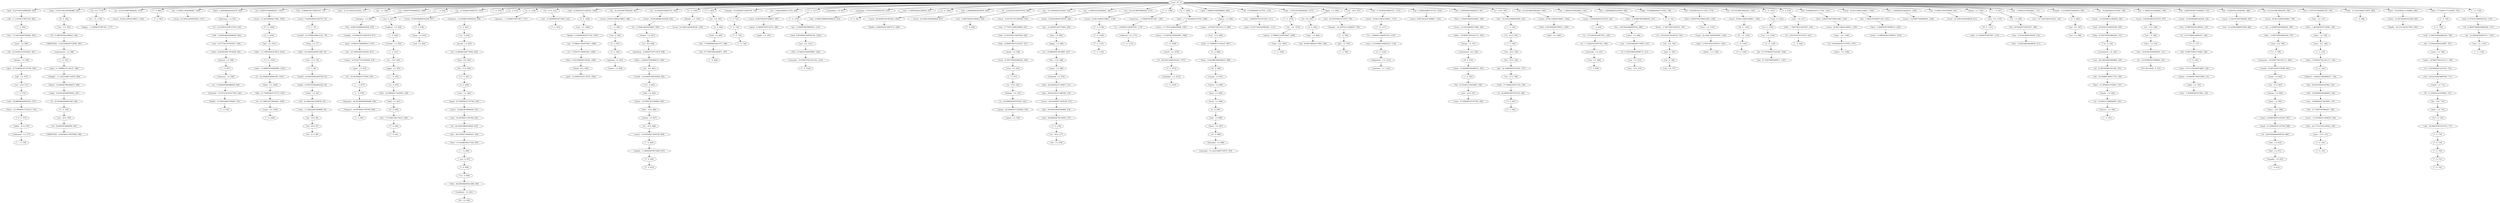 strict digraph "" {
"('...', 0, 578)";
"('6', 0, 353)";
"('past', 1.0, 139)";
"('leo', 35.602760924347962, 145)";
"('good', -4.309297535714574, 296)";
"('anything', -4.309297535714574, 839)";
"('and', -9.2371901428582959, 562)";
"('and', -11.760909157144127, 687)";
"('times', -6.2020867964289472, 354)";
"('relieved', 1.0, 1171)";
"('leo', 59.801380462173981, 494)";
"('only', -0.52371901428582968, 381)";
"(',', 0, 194)";
"('im', 0.0, 1175)";
"('?', 0, 286)";
"('out', -25.0, 394)";
"('after', -3.6783677821431171, 350)";
"('best', -17.374558402373793, 1066)";
"('would', -19.904549852204756, 81)";
"('best', -41.38380012745931, 337)";
"('u', 0, 501)";
"('?', 0, 618)";
"('titanic', 1.0, 837)";
"('go', -6.7197881657434149, 1196)";
"('oscar', 12.322259844217662, 1028)";
"('.', 0, 341)";
"('na', 0, 1193)";
"('seriously', 1.0, 247)";
"('oscar', 25.661129922108831, 1138)";
"('leonardo', -28.287850095594486, 879)";
"('will', -16.606260389286835, 146)";
"('first', 0.60507943784621965, 1104)";
"('but', -17.246742565762002, 565)";
"('a', 0, 492)";
"('an', -10.159364497230243, 873)";
"('will', -3.3567355642862324, 706)";
"('in', -21.369523372922682, 1038)";
"('an', 16.210158875692439, 1155)";
"('u', 0, 688)";
"('oscar', 5.6528248052720755, 243)";
"('of', -12.483681240775642, 924)";
"('3', 0, 1164)";
"('go', -2.3248676035896345, 1219)";
"('!', 0, 860)";
"('not', -27.962995953573063, 232)";
"('make', -9.3567355642862342, 82)";
"('me', -7.0474380285716585, 210)";
"('far', -12.0, 268)";
"('that', -46.589388405813388, 940)";
"('an', 13.280211834256585, 1146)";
"('or', -13.0, 308)";
"('maybe', -11.880454578572063, 851)";
"('oscar', 18.991694883163248, 124)";
"('out', -3.0, 383)";
"('best', 2.2693666454234478, 540)";
"('has', -2.575419645736309, 510)";
"('came', -8.0948760571433187, 807)";
"('!', 0, 153)";
"('best', -2.0959500318648274, 1052)";
"('that', -15.150839291472618, 1032)";
"('metro', 1.0, 692)";
"('...', 0, 936)";
"('one', -28.249524825000606, 334)";
"('oscar', 5.6528248052720755, 74)";
"('idc', 1.0, 278)";
"(',', 0, 355)";
"('about', -3.7898411243075607, 1080)";
"(';', 0, 1163)";
"('an', 4.4903707099490227, 1027)";
"('the', -0.69082545739825107, 73)";
"('ha', -20.0, 87)";
"('one', -29.880454578572063, 275)";
"('so', -39.0, 277)";
"('yet', -14.254924989937066, 488)";
"('wait', -8.7258058107147765, 358)";
"('for', -7.1699499932913771, 466)";
"('monday', 1.0, 812)";
"('left', 1.0, 570)";
"('shoot', 1.0, 697)";
"('when', -12.0, 806)";
"('first', 0.60507943784621965, 1180)";
"('actor', -24.8823874849056, 931)";
"('tonight', -11.142314085714979, 389)";
"('bands', 1.0, 338)";
"('you', -7.0, 212)";
"('leo', 7.3710381302176131, 439)";
"('.', 0, 244)";
"('oscar', 22.326412402636038, 611)";
"('catch', 1.0, 209)";
"('actor', -31.967362481551284, 903)";
"('bed', -3.0474380285716594, 1090)";
"('and', -11.760909157144127, 388)";
"('?', 0, 233)";
"('go', -3.7898411243075607, 1088)";
"('or', -15.0, 432)";
"('true', 1.0, 248)";
"('harder', 1.0, 804)";
"('as', -16.0, 848)";
"('and', -29.426942257144937, 271)";
"('one', -31.511384332143521, 27)";
"('gn', 1.0, 168)";
"('998387262', -9.9876653178576902, 396)";
"('feel', -1.7855785214287447, 418)";
"('proud', 1.0, 923)";
"('leo', 47.702070693260971, 1197)";
"('to', 6.6432644357137676, 1107)";
"('.', 0, 468)";
"('night', 1.0, 297)";
"('oscar', 22.326412402636038, 657)";
"('is', -19.686045272619097, 267)";
"('!', 0, 733)";
"('an', 4.4903707099490227, 868)";
"('oscar', 5.6528248052720755, 263)";
"('tony', 1.0, 137)";
"('much', -10.618595071429148, 849)";
"(\"''\", 0, 1117)";
"('?', 0, 440)";
"('shoutout', 1.0, 548)";
"('a', 0, 928)";
"('u', 0, 1195)";
"('it', -0.41304101639727619, 542)";
"('lol', 1.0, 942)";
"('.', 0, 766)";
"('!', 0, 1139)";
"('oscar', 25.661129922108831, 1156)";
"('everyone', -3.6783677821431171, 800)";
"('oscar', 8.9875423247448687, 295)";
"('...', 0, 426)";
"('it', -62.869552087452135, 200)";
"('always', 1.0, 568)";
"('ha', -19.0, 86)";
"('lmao', 1.0, 619)";
"('chill', 1.0, 1046)";
"('an', 10.350264792820731, 1132)";
"('an', 10.350264792820731, 616)";
"('wait', -11.249524825000606, 85)";
"(',', 0, 429)";
"('.', 0, 476)";
"('happy', -1.154648767857287, 1177)";
"('time', -2.0, 1106)";
"('but', -8.8631294686044626, 870)";
"('a', 0, 919)";
"('a', 0, 1126)";
"('they', -9.3567355642862342, 331)";
"('gets', -4.9402272892860317, 872)";
"('out', -29.0, 571)";
"(\"n't\", 0, 843)";
"('on', -27.0, 198)";
"('a', 0, 464)";
"('bet', 1.0, 1031)";
"('!', 0, 704)";
"('sooo', 1.0, 708)";
"('now', -7.463946303571861, 133)";
"('.', 0, 1074)";
"('?', 0, 249)";
"('get', -28.249524825000606, 274)";
"('about', -14.044655769333048, 131)";
"('can', 1.0, 1086)";
"('or', -27.0, 231)";
"('.', 0, 986)";
"('and', -36.998099300002423, 573)";
"('oscar', 25.661129922108831, 1116)";
"('nominations', 1.0, 386)";
"('bad', 1.0, 437)";
"('him', -9.0, 925)";
"('bleds', 1.0, 1184)";
"('with', -17.55882236071518, 199)";
"('talk', 1.0, 844)";
"('in', -5.2548146450254887, 836)";
"('oscar', 22.326412402636038, 1147)";
"('u*', 0, 698)";
"('its', -2.0, 1079)";
"('998387262', -3.0474380285716594, 385)";
"('?', 0, 64)";
"('about', -18.43957633148683, 845)";
"('sign', 1.0, 493)";
"('yet', -17.797412488259909, 525)";
"('and', 10.952561971428342, 1084)";
"('can', -13.0, 213)";
"('this', -1.4639463035718592, 138)";
"('wan', 0, 1192)";
"('poor', 1.0, 566)";
"('an', 16.210158875692439, 497)";
"(\"'s\", 0, 575)";
"('wver', 1.0, 1181)";
"('all', -11.114708727897195, 563)";
"('oscar', 25.661129922108831, 795)";
"('so', -41.0, 193)";
"('winslet', 1.0, 430)";
"('!', 0, 202)";
"('best', -8.6439250477972429, 545)";
"('an', 10.350264792820731, 834)";
"('nominated', -8.0, 352)";
"('.', 0, 564)";
"('.', 0, 764)";
"('year', -4.0, 798)";
"('year', -4.0, 140)";
"('actor', -5.3987062441299543, 1053)";
"('party', 1.0, 1108)";
"('more', 1.0, 269)";
"('.', 0, 850)";
"('a', 0, 1200)";
"('confident', 1.0, 941)";
"('came', -3.6783677821431171, 685)";
"('oscar', 8.9875423247448687, 1233)";
"('finally', -21.683528847438481, 551)";
"('the', -42.209887280017753, 336)";
"('and', -21.855785214287444, 526)";
"('good', -8.7258058107147765, 930)";
"('?', 0, 462)";
"('!', 0, 152)";
"('history', 1.0, 340)";
"('yet', -5.3987062441299543, 125)";
"('!', 0, 720)";
"('this', -3.3567355642862324, 797)";
"('i', 0, 741)";
"('is', -40.698502947874232, 534)";
"('already', -8.6185950714291479, 732)";
"('0', 0, 382)";
"('wtf', 1.0, 620)";
"('at', -2.3248676035896345, 796)";
"('won', 87, 0)";
"('of', -28.424874983228442, 933)";
"('?', 0, 201)";
"(\"n't\", 0, 716)";
"('an', 1.5604236685131703, 294)";
"('getting', 1.0, 503)";
"('very', 1.0, 929)";
"('is', -1.0083051168367554, 1118)";
"('it', -29.239123049191825, 1071)";
"('it', -5.2173880218630337, 126)";
"('.', 0, 572)";
"('!', 0, 1217)";
"('bloody', 1.0, 1201)";
"('dicaprio', -24.98766531785769, 880)";
"('see', -4.0, 1221)";
"('.', 0, 531)";
"('thank', -6.0, 1091)";
"('first', -2.3248676035896345, 207)";
"('plz', 1.0, 765)";
"('i', 0, 1085)";
"('that', -19.342645840051389, 78)";
"('he', -17.0, 926)";
"('something', 1.0, 94)";
"('anything', 0.10721073928562763, 252)";
"('talented', 1.0, 270)";
"('i', 0, 586)";
"('not', -20.391838910715578, 762)";
"('.', 0, 1082)";
"('raw', 1.0, 810)";
"('&', 0, 1161)";
"('picture', 1.0, 546)";
"('would', -14.044655769333048, 842)";
"('jdepp', 1.0, 266)";
"('yet', -5.3987062441299543, 63)";
"('i', 0, 129)";
"('everyone', -1.154648767857287, 1169)";
"('a', 0, 1094)";
"('i', 0, 75)";
"('im', -5.0, 744)";
"('the', -6.6221200034867493, 711)";
"('being', 1.0, 351)";
"('oscar', 22.326412402636038, 1202)";
"('is', -15.016610233673511, 245)";
"('r', 0, 502)";
"('?', 0, 441)";
"('his', 2.2693666454234478, 656)";
"('ha', -21.0, 88)";
"('out', -21.0, 79)";
"('mad', -3.6783677821431171, 709)";
"('oscar', -14.355480311564676, 149)";
"('of', -5.3987062441299543, 384)";
"('lock', 1.0, 465)";
"('so', 1.0, 1176)";
"('it', -0.41304101639727619, 284)";
"('it', -2.815214519130155, 743)";
"('!', 0, 736)";
"('too', 1.0, 588)";
"('an', -10.159364497230243, 523)";
"('does', 1.0, 715)";
"('he', -19.0, 714)";
"('gaga', 1.0, 433)";
"('for', -1.8562187458071104, 1051)";
"('it', -22.032602540993189, 392)";
"('leo', 63.834483718478317, 509)";
"('out', -11.0, 686)";
"('best', -37.01848345017104, 935)";
"('will', -5.2495248250006039, 543)";
"('!', 0, 1141)";
"('time', -4.0, 1081)";
"('!', 0, 1142)";
"('i', 0, 705)";
"('finally', 4.1054903841871724, 1087)";
"('an', -1.3695233729226821, 262)";
"('.', 0, 547)";
"('an', 16.210158875692439, 1137)";
"('we', -25.0, 196)";
"('god', -0.52371901428582923, 1112)";
"('.', 0, 1168)";
"('i', 0, 938)";
"('era', 1.0, 1133)";
"(\"'s\", 0, 127)";
"('.', 0, 1069)";
"('his', -21.73987507966207, 148)";
"('would', -9.649735207179269, 801)";
"('right', 1.0, 132)";
"('a', 0, 1065)";
"('and', -1.6660331000008064, 683)";
"('?', 0, 852)";
"('hear', -6.2020867964289472, 689)";
"('oh', 1.4762809857141703, 1110)";
"('i', 0, 1030)";
"('and', 3.3814049285708521, 1045)";
"('oscar', 5.6528248052720755, 307)";
"('one', 1.1072107392856285, 1077)";
"('oscar', 25.661129922108831, 498)";
"('it', -17.228255535527431, 246)";
"('one', -24.98766531785769, 932)";
"('again', 1.0, 490)";
"('to', 3.7504751749993943, 1089)";
"('or', -19.0, 761)";
"('biology', 1.0, 533)";
"('if', -11.430342331956382, 713)";
"('?', 0, 276)";
"('.leo', 0, 500)";
"('like', -21.725805810714775, 1037)";
"('the', 17.103058180867251, 1115)";
"(',', 0, 387)";
"('oscar', -11.020762792091887, 1068)";
"('nearly', 1.0, 847)";
"('an', 1.5604236685131703, 1232)";
"('his', -2.0959500318648274, 347)";
"('.is', 0, 435)";
"('!', 0, 719)";
"('dont', 1.0, 693)";
"('boy', 1.0, 265)";
"('at', -16.974602810768904, 312)";
"('..', 0, 878)";
"('tonight', -8.6185950714291479, 871)";
"('or', -35.0, 190)";
"('can', -23.0, 357)";
"('oscar', -4.3513277531463004, 524)";
"('young', 1.0, 691)";
"('gon', 0, 745)";
"('grammy', -2.4165082750002016, 920)";
"('an', 16.210158875692439, 1043)";
"('an', -1.3695233729226821, 242)";
"('his', 2.2693666454234478, 206)";
"('of', -0.084974996645688528, 1131)";
"('?', 0, 1072)";
"('cey', 1.0, 747)";
"('stallone', 1.0, 428)";
"('okay', -0.85989408287170743, 740)";
"('his', 6.6346833227117239, 1179)";
"('trust', 1.0, 694)";
"('morning', -13.142314085714979, 700)";
"('.not', 0, 427)";
"('.', 0, 1040)";
"('the', -36.278592733929251, 934)";
"('!', 0, 1140)";
"('.', 0, 813)";
"('to', -13.606260389286838, 549)";
"('to', -4.9278926071437255, 710)";
"('an', 16.210158875692439, 1159)";
"('4', 0, 438)";
"('oscar', -4.3513277531463004, 874)";
"('them', 1.0, 83)";
"('text', 1.0, 310)";
"('!', 0, 721)";
"('back', -8.7258058107147765, 808)";
"('god', -10.309297535714574, 1092)";
"('or', -9.0, 838)";
"('you', 0.0, 1150)";
"('if', 0.70207069326096772, 211)";
"('would', -12.579682248615121, 76)";
"('oscar', 12.322259844217662, 349)";
"('god', -2.154648767857287, 1152)";
"('out', -15.0, 803)";
"('877-393-4448', 0, 313)";
"('eddie', -21.0, 576)";
"('never', -26.618595071429148, 273)";
"(\"'re\", 0, 332)";
"('so', -33.0, 532)";
"('last', 1.0, 811)";
"('even', -9.3567355642862342, 529)";
"('now', -2.4165082750002016, 1119)";
"('already', -16.189752114286637, 763)";
"('leo', 23.503451155434952, 356)";
"('great', 1.0, 536)";
"('of', -31.967362481551284, 335)";
"('!', 0, 735)";
"('i', 0, 1191)";
"('...', 0, 499)";
"('goes', 1.0, 875)";
"('i', 0, 416)";
"('believe', -4.9402272892860317, 144)";
"('can', -1.0, 417)";
"(',', 0, 431)";
"('his', 6.6346833227117239, 1103)";
"(\"'s\", 0, 927)";
"('finally', -42.31474423273901, 904)";
"('all', -24.299470414358538, 84)";
"('my', 1.6862687525157334, 1111)";
"('i', 0, 80)";
"('.', 0, 1134)";
"('oscar', 25.661129922108831, 1050)";
"('him', -14.0, 846)";
"('his', -2.0959500318648274, 1208)";
"('an', 13.280211834256585, 610)";
"('what', -13.666033100000806, 1034)";
"('its', 0.0, 491)";
"('thank', 1.0, 1149)";
"('mark', 1.0, 802)";
"('finally', 6.6843923073497375, 1096)";
"(',', 0, 141)";
"('...', 0, 507)";
"('a', 0, 1120)";
"('..yes', 0, 937)";
"('win', -26.690197831037473, 717)";
"('oscar', 28.995847441581624, 1095)";
"('1', 0, 393)";
"('they', -8.0948760571433187, 527)";
"('win', -19.686045272619097, 147)";
"('an', -1.3695233729226821, 117)";
"('and', -26.903223242859106, 330)";
"('to', -28.070206692858704, 809)";
"('oscar', 25.661129922108831, 1044)";
"('know', -3.785578521428743, 742)";
"('oscar', 2.3181072857992859, 487)";
"('.', 0, 881)";
"('world', 1.0, 712)";
"('oscar', 25.661129922108831, 1160)";
"('yet', -0.084974996645688528, 253)";
"('revenant', -8.6783677821431162, 1223)";
"(\"'s\", 0, 1033)";
"('yet', -10.712437491614221, 118)";
"('leo', 47.702070693260971, 467)";
"('this', -22.284628171429951, 436)";
"('closer', 1.0, 504)";
"('!', 0, 1224)";
"('drag', 1.0, 77)";
"('it', -2.815214519130155, 419)";
"('maybe', -2.4165082750002016, 585)";
"('!', 0, 861)";
"('make', -6.8330165500004032, 391)";
"('be', -5.2548146450254887, 707)";
"('...', 0, 877)";
"('leonardo', -19.557216741017932, 550)";
"('considered', 1.0, 333)";
"('lt', 1.0, 1162)";
"('an', -18.949205621537807, 328)";
"('after', -4.9402272892860317, 840)";
"('first', -5.2548146450254887, 348)";
"('feels', 1.0, 1036)";
"('oscar', -14.355480311564676, 329)";
"('oscar', 15.656977363690455, 1209)";
"('and', 0.85768591428502106, 1220)";
"('then', -3.6783677821431171, 142)";
"('u', 0, 695)";
"('na', 0, 746)";
"('!', 0, 1218)";
"('!', 0, 552)";
"(\"'s\", 0, 799)";
"('.', 0, 192)";
"('so', 1.0, 508)";
"('.', 0, 420)";
"('!', 0, 718)";
"('care', -5.5711570428574895, 130)";
"('i', 0, 921)";
"('of', -24.8823874849056, 395)";
"('oscar', 22.326412402636038, 1182)";
"('has', -29.822162211498309, 272)";
"('beautiful', 1.0, 699)";
"('legitimate', 1.0, 1121)";
"('an', -1.3695233729226821, 306)";
"('not..', 0, 309)";
"('than', 1.0, 805)";
"('we', -9.0, 841)";
"('can', -9.0, 587)";
"('his', 0.086708306779309297, 123)";
"('it', -22.032602540993189, 1035)";
"('!', 0, 722)";
"('worth', 1.0, 1070)";
"('grammy', -1.154648767857287, 1127)";
"('probably', 1.0, 1073)";
"('?', 0, 853)";
"('...', 0, 434)";
"('sentence', 1.0, 1122)";
"('win', -5.6777401557823417, 544)";
"('this', -5.2495248250006039, 511)";
"('all', -9.649735207179269, 128)";
"('room', 1.0, 1039)";
"('is', -1.0083051168367554, 1170)";
"('an', -4.2994704143585381, 486)";
"('me', -16.833016550000401, 311)";
"('get', -41.296962853572261, 197)";
"('an', 16.210158875692439, 794)";
"('actor', -17.797412488259909, 1067)";
"('her', 0.10721073928562763, 136)";
"('arent', 1.0, 528)";
"('year', -15.0, 151)";
"('with', -13.142314085714979, 985)";
"('kanye', 1.0, 684)";
"('in', -33.089311538666095, 339)";
"(\"'m\", 0, 922)";
"('to', -19.391838910715585, 876)";
"('directing', 1.0, 541)";
"('ima', 1.0, 696)";
"('oscar', 18.991694883163248, 617)";
"('not', -35.534152996430556, 191)";
"('better', -6.2020867964289472, 390)";
"('can', -45.0, 195)";
"('redmayne', 1.0, 577)";
"('oscar', 25.661129922108831, 1105)";
"('!', 0, 1078)";
"('6', 0, 1151)";
"('this', -24.177417432144324, 150)";
"('*if', 0, 690)";
"('going', -26.284628171429958, 535)";
"(\"'m\", 0, 939)";
"('yet', -5.3987062441299543, 285)";
"('.', 0, 1172)";
"('there', -23.760909157144127, 574)";
"('for', -3.6274624949685332, 208)";
"('!', 0, 734)";
"('end', 0.10721073928562763, 1130)";
"('gets', -8.7258058107147765, 569)";
"('oscar', 18.991694883163248, 835)";
"('the', 2.2748218156459998, 1222)";
"('?', 0, 1029)";
"('its', -2.0, 463)";
"('cry', 1.0, 1194)";
"('best', -34.835825111526901, 902)";
"('god', -3.785578521428743, 1183)";
"('i', 0, 143)";
"('leo', 23.503451155434952, 567)";
"('category', 1.0, 869)";
"('that', 3.7122901771318455, 703)";
"('.', 0, 1129)";
"('my', -12.483681240775642, 264)";
"('over', 1.0, 530)";
"('6', 0, 353)" -> "('times', -6.2020867964289472, 354)";
"('past', 1.0, 139)" -> "('year', -4.0, 140)";
"('leo', 35.602760924347962, 145)" -> "('will', -16.606260389286835, 146)";
"('good', -4.309297535714574, 296)" -> "('night', 1.0, 297)";
"('anything', -4.309297535714574, 839)" -> "('after', -4.9402272892860317, 840)";
"('and', -9.2371901428582959, 562)" -> "('all', -11.114708727897195, 563)";
"('and', -11.760909157144127, 687)" -> "('u', 0, 688)";
"('times', -6.2020867964289472, 354)" -> "(',', 0, 355)";
"('relieved', 1.0, 1171)" -> "('.', 0, 1172)";
"('only', -0.52371901428582968, 381)" -> "('0', 0, 382)";
"(',', 0, 194)" -> "('can', -45.0, 195)";
"('im', 0.0, 1175)" -> "('so', 1.0, 1176)";
"('out', -25.0, 394)" -> "('of', -24.8823874849056, 395)";
"('after', -3.6783677821431171, 350)" -> "('being', 1.0, 351)";
"('best', -17.374558402373793, 1066)" -> "('actor', -17.797412488259909, 1067)";
"('would', -19.904549852204756, 81)" -> "('make', -9.3567355642862342, 82)";
"('best', -41.38380012745931, 337)" -> "('bands', 1.0, 338)";
"('u', 0, 501)" -> "('r', 0, 502)";
"('?', 0, 618)" -> "('lmao', 1.0, 619)";
"('titanic', 1.0, 837)" -> "('or', -9.0, 838)";
"('go', -6.7197881657434149, 1196)" -> "('leo', 47.702070693260971, 1197)";
"('oscar', 12.322259844217662, 1028)" -> "('?', 0, 1029)";
"('na', 0, 1193)" -> "('cry', 1.0, 1194)";
"('seriously', 1.0, 247)" -> "('true', 1.0, 248)";
"('oscar', 25.661129922108831, 1138)" -> "('!', 0, 1139)";
"('leonardo', -28.287850095594486, 879)" -> "('dicaprio', -24.98766531785769, 880)";
"('will', -16.606260389286835, 146)" -> "('win', -19.686045272619097, 147)";
"('first', 0.60507943784621965, 1104)" -> "('oscar', 25.661129922108831, 1105)";
"('but', -17.246742565762002, 565)" -> "('poor', 1.0, 566)";
"('a', 0, 492)" -> "('sign', 1.0, 493)";
"('an', -10.159364497230243, 873)" -> "('oscar', -4.3513277531463004, 874)";
"('will', -3.3567355642862324, 706)" -> "('be', -5.2548146450254887, 707)";
"('in', -21.369523372922682, 1038)" -> "('room', 1.0, 1039)";
"('an', 16.210158875692439, 1155)" -> "('oscar', 25.661129922108831, 1156)";
"('u', 0, 688)" -> "('hear', -6.2020867964289472, 689)";
"('oscar', 5.6528248052720755, 243)" -> "('.', 0, 244)";
"('of', -12.483681240775642, 924)" -> "('him', -9.0, 925)";
"('go', -2.3248676035896345, 1219)" -> "('and', 0.85768591428502106, 1220)";
"('!', 0, 860)" -> "('!', 0, 861)";
"('not', -27.962995953573063, 232)" -> "('?', 0, 233)";
"('make', -9.3567355642862342, 82)" -> "('them', 1.0, 83)";
"('me', -7.0474380285716585, 210)" -> "('if', 0.70207069326096772, 211)";
"('far', -12.0, 268)" -> "('more', 1.0, 269)";
"('that', -46.589388405813388, 940)" -> "('confident', 1.0, 941)";
"('an', 13.280211834256585, 1146)" -> "('oscar', 22.326412402636038, 1147)";
"('or', -13.0, 308)" -> "('not..', 0, 309)";
"('maybe', -11.880454578572063, 851)" -> "('?', 0, 852)";
"('oscar', 18.991694883163248, 124)" -> "('yet', -5.3987062441299543, 125)";
"('out', -3.0, 383)" -> "('of', -5.3987062441299543, 384)";
"('best', 2.2693666454234478, 540)" -> "('directing', 1.0, 541)";
"('has', -2.575419645736309, 510)" -> "('this', -5.2495248250006039, 511)";
"('came', -8.0948760571433187, 807)" -> "('back', -8.7258058107147765, 808)";
"('best', -2.0959500318648274, 1052)" -> "('actor', -5.3987062441299543, 1053)";
"('that', -15.150839291472618, 1032)" -> "(\"'s\", 0, 1033)";
"('metro', 1.0, 692)" -> "('dont', 1.0, 693)";
"('...', 0, 936)" -> "('..yes', 0, 937)";
"('one', -28.249524825000606, 334)" -> "('of', -31.967362481551284, 335)";
"('oscar', 5.6528248052720755, 74)" -> "('i', 0, 75)";
"(',', 0, 355)" -> "('leo', 23.503451155434952, 356)";
"('about', -3.7898411243075607, 1080)" -> "('time', -4.0, 1081)";
"(';', 0, 1163)" -> "('3', 0, 1164)";
"('an', 4.4903707099490227, 1027)" -> "('oscar', 12.322259844217662, 1028)";
"('the', -0.69082545739825107, 73)" -> "('oscar', 5.6528248052720755, 74)";
"('ha', -20.0, 87)" -> "('ha', -21.0, 88)";
"('one', -29.880454578572063, 275)" -> "('?', 0, 276)";
"('so', -39.0, 277)" -> "('idc', 1.0, 278)";
"('for', -7.1699499932913771, 466)" -> "('leo', 47.702070693260971, 467)";
"('monday', 1.0, 812)" -> "('.', 0, 813)";
"('left', 1.0, 570)" -> "('out', -29.0, 571)";
"('shoot', 1.0, 697)" -> "('u*', 0, 698)";
"('when', -12.0, 806)" -> "('came', -8.0948760571433187, 807)";
"('first', 0.60507943784621965, 1180)" -> "('wver', 1.0, 1181)";
"('actor', -24.8823874849056, 931)" -> "('one', -24.98766531785769, 932)";
"('tonight', -11.142314085714979, 389)" -> "('better', -6.2020867964289472, 390)";
"('bands', 1.0, 338)" -> "('in', -33.089311538666095, 339)";
"('you', -7.0, 212)" -> "('can', -13.0, 213)";
"('leo', 7.3710381302176131, 439)" -> "('?', 0, 440)";
"('.', 0, 244)" -> "('is', -15.016610233673511, 245)";
"('catch', 1.0, 209)" -> "('me', -7.0474380285716585, 210)";
"('actor', -31.967362481551284, 903)" -> "('finally', -42.31474423273901, 904)";
"('bed', -3.0474380285716594, 1090)" -> "('thank', -6.0, 1091)";
"('and', -11.760909157144127, 388)" -> "('tonight', -11.142314085714979, 389)";
"('go', -3.7898411243075607, 1088)" -> "('to', 3.7504751749993943, 1089)";
"('or', -15.0, 432)" -> "('gaga', 1.0, 433)";
"('true', 1.0, 248)" -> "('?', 0, 249)";
"('harder', 1.0, 804)" -> "('than', 1.0, 805)";
"('as', -16.0, 848)" -> "('much', -10.618595071429148, 849)";
"('and', -29.426942257144937, 271)" -> "('has', -29.822162211498309, 272)";
"('feel', -1.7855785214287447, 418)" -> "('it', -2.815214519130155, 419)";
"('proud', 1.0, 923)" -> "('of', -12.483681240775642, 924)";
"('to', 6.6432644357137676, 1107)" -> "('party', 1.0, 1108)";
"('is', -19.686045272619097, 267)" -> "('far', -12.0, 268)";
"('!', 0, 733)" -> "('!', 0, 734)";
"('an', 4.4903707099490227, 868)" -> "('category', 1.0, 869)";
"('oscar', 5.6528248052720755, 263)" -> "('my', -12.483681240775642, 264)";
"('tony', 1.0, 137)" -> "('this', -1.4639463035718592, 138)";
"('much', -10.618595071429148, 849)" -> "('.', 0, 850)";
"(\"''\", 0, 1117)" -> "('is', -1.0083051168367554, 1118)";
"('?', 0, 440)" -> "('?', 0, 441)";
"('shoutout', 1.0, 548)" -> "('to', -13.606260389286838, 549)";
"('a', 0, 928)" -> "('very', 1.0, 929)";
"('u', 0, 1195)" -> "('go', -6.7197881657434149, 1196)";
"('it', -0.41304101639727619, 542)" -> "('will', -5.2495248250006039, 543)";
"('!', 0, 1139)" -> "('!', 0, 1140)";
"('everyone', -3.6783677821431171, 800)" -> "('would', -9.649735207179269, 801)";
"('oscar', 8.9875423247448687, 295)" -> "('good', -4.309297535714574, 296)";
"('...', 0, 426)" -> "('.not', 0, 427)";
"('it', -62.869552087452135, 200)" -> "('?', 0, 201)";
"('always', 1.0, 568)" -> "('gets', -8.7258058107147765, 569)";
"('ha', -19.0, 86)" -> "('ha', -20.0, 87)";
"('lmao', 1.0, 619)" -> "('wtf', 1.0, 620)";
"('an', 10.350264792820731, 1132)" -> "('era', 1.0, 1133)";
"('an', 10.350264792820731, 616)" -> "('oscar', 18.991694883163248, 617)";
"('wait', -11.249524825000606, 85)" -> "('ha', -19.0, 86)";
"(',', 0, 429)" -> "('winslet', 1.0, 430)";
"('time', -2.0, 1106)" -> "('to', 6.6432644357137676, 1107)";
"('but', -8.8631294686044626, 870)" -> "('tonight', -8.6185950714291479, 871)";
"('a', 0, 919)" -> "('grammy', -2.4165082750002016, 920)";
"('a', 0, 1126)" -> "('grammy', -1.154648767857287, 1127)";
"('they', -9.3567355642862342, 331)" -> "(\"'re\", 0, 332)";
"('gets', -4.9402272892860317, 872)" -> "('an', -10.159364497230243, 873)";
"('out', -29.0, 571)" -> "('.', 0, 572)";
"(\"n't\", 0, 843)" -> "('talk', 1.0, 844)";
"('on', -27.0, 198)" -> "('with', -17.55882236071518, 199)";
"('a', 0, 464)" -> "('lock', 1.0, 465)";
"('bet', 1.0, 1031)" -> "('that', -15.150839291472618, 1032)";
"('!', 0, 704)" -> "('i', 0, 705)";
"('sooo', 1.0, 708)" -> "('mad', -3.6783677821431171, 709)";
"('get', -28.249524825000606, 274)" -> "('one', -29.880454578572063, 275)";
"('about', -14.044655769333048, 131)" -> "('right', 1.0, 132)";
"('can', 1.0, 1086)" -> "('finally', 4.1054903841871724, 1087)";
"('or', -27.0, 231)" -> "('not', -27.962995953573063, 232)";
"('and', -36.998099300002423, 573)" -> "('there', -23.760909157144127, 574)";
"('oscar', 25.661129922108831, 1116)" -> "(\"''\", 0, 1117)";
"('nominations', 1.0, 386)" -> "(',', 0, 387)";
"('bad', 1.0, 437)" -> "('4', 0, 438)";
"('him', -9.0, 925)" -> "('he', -17.0, 926)";
"('with', -17.55882236071518, 199)" -> "('it', -62.869552087452135, 200)";
"('talk', 1.0, 844)" -> "('about', -18.43957633148683, 845)";
"('in', -5.2548146450254887, 836)" -> "('titanic', 1.0, 837)";
"('u*', 0, 698)" -> "('beautiful', 1.0, 699)";
"('its', -2.0, 1079)" -> "('about', -3.7898411243075607, 1080)";
"('998387262', -3.0474380285716594, 385)" -> "('nominations', 1.0, 386)";
"('about', -18.43957633148683, 845)" -> "('him', -14.0, 846)";
"('sign', 1.0, 493)" -> "('leo', 59.801380462173981, 494)";
"('yet', -17.797412488259909, 525)" -> "('and', -21.855785214287444, 526)";
"('and', 10.952561971428342, 1084)" -> "('i', 0, 1085)";
"('this', -1.4639463035718592, 138)" -> "('past', 1.0, 139)";
"('wan', 0, 1192)" -> "('na', 0, 1193)";
"('poor', 1.0, 566)" -> "('leo', 23.503451155434952, 567)";
"('an', 16.210158875692439, 497)" -> "('oscar', 25.661129922108831, 498)";
"(\"'s\", 0, 575)" -> "('eddie', -21.0, 576)";
"('wver', 1.0, 1181)" -> "('oscar', 22.326412402636038, 1182)";
"('all', -11.114708727897195, 563)" -> "('.', 0, 564)";
"('oscar', 25.661129922108831, 795)" -> "('at', -2.3248676035896345, 796)";
"('so', -41.0, 193)" -> "(',', 0, 194)";
"('winslet', 1.0, 430)" -> "(',', 0, 431)";
"('best', -8.6439250477972429, 545)" -> "('picture', 1.0, 546)";
"('an', 10.350264792820731, 834)" -> "('oscar', 18.991694883163248, 835)";
"('nominated', -8.0, 352)" -> "('6', 0, 353)";
"('.', 0, 564)" -> "('but', -17.246742565762002, 565)";
"('.', 0, 764)" -> "('plz', 1.0, 765)";
"('year', -4.0, 798)" -> "(\"'s\", 0, 799)";
"('year', -4.0, 140)" -> "(',', 0, 141)";
"('more', 1.0, 269)" -> "('talented', 1.0, 270)";
"('.', 0, 850)" -> "('maybe', -11.880454578572063, 851)";
"('a', 0, 1200)" -> "('bloody', 1.0, 1201)";
"('confident', 1.0, 941)" -> "('lol', 1.0, 942)";
"('came', -3.6783677821431171, 685)" -> "('out', -11.0, 686)";
"('finally', -21.683528847438481, 551)" -> "('!', 0, 552)";
"('the', -42.209887280017753, 336)" -> "('best', -41.38380012745931, 337)";
"('and', -21.855785214287444, 526)" -> "('they', -8.0948760571433187, 527)";
"('good', -8.7258058107147765, 930)" -> "('actor', -24.8823874849056, 931)";
"('?', 0, 462)" -> "('its', -2.0, 463)";
"('!', 0, 152)" -> "('!', 0, 153)";
"('history', 1.0, 340)" -> "('.', 0, 341)";
"('yet', -5.3987062441299543, 125)" -> "('it', -5.2173880218630337, 126)";
"('!', 0, 720)" -> "('!', 0, 721)";
"('this', -3.3567355642862324, 797)" -> "('year', -4.0, 798)";
"('i', 0, 741)" -> "('know', -3.785578521428743, 742)";
"('is', -40.698502947874232, 534)" -> "('going', -26.284628171429958, 535)";
"('already', -8.6185950714291479, 732)" -> "('!', 0, 733)";
"('0', 0, 382)" -> "('out', -3.0, 383)";
"('at', -2.3248676035896345, 796)" -> "('this', -3.3567355642862324, 797)";
"('won', 87, 0)" -> "('and', 10.952561971428342, 1084)";
"('won', 87, 0)" -> "('!', 0, 1217)";
"('won', 87, 0)" -> "('his', 0.086708306779309297, 123)";
"('won', 87, 0)" -> "('thank', 1.0, 1149)";
"('won', 87, 0)" -> "('an', 1.5604236685131703, 294)";
"('won', 87, 0)" -> "('an', -1.3695233729226821, 262)";
"('won', 87, 0)" -> "('okay', -0.85989408287170743, 740)";
"('won', 87, 0)" -> "('i', 0, 1191)";
"('won', 87, 0)" -> "('.', 0, 1168)";
"('won', 87, 0)" -> "('and', -9.2371901428582959, 562)";
"('won', 87, 0)" -> "('...', 0, 507)";
"('won', 87, 0)" -> "('an', 16.210158875692439, 1137)";
"('won', 87, 0)" -> "('an', 16.210158875692439, 1043)";
"('won', 87, 0)" -> "('an', -4.2994704143585381, 486)";
"('won', 87, 0)" -> "('his', 6.6346833227117239, 1179)";
"('won', 87, 0)" -> "('or', -19.0, 761)";
"('won', 87, 0)" -> "('or', -27.0, 231)";
"('won', 87, 0)" -> "('only', -0.52371901428582968, 381)";
"('won', 87, 0)" -> "('with', -13.142314085714979, 985)";
"('won', 87, 0)" -> "('im', 0.0, 1175)";
"('won', 87, 0)" -> "('an', 1.5604236685131703, 1232)";
"('won', 87, 0)" -> "('an', -1.3695233729226821, 117)";
"('won', 87, 0)" -> "('a', 0, 919)";
"('won', 87, 0)" -> "('a', 0, 1065)";
"('won', 87, 0)" -> "('and', -1.6660331000008064, 683)";
"('won', 87, 0)" -> "('or', -35.0, 190)";
"('won', 87, 0)" -> "('something', 1.0, 94)";
"('won', 87, 0)" -> "('anything', 0.10721073928562763, 252)";
"('won', 87, 0)" -> "('oh', 1.4762809857141703, 1110)";
"('won', 87, 0)" -> "('one', -31.511384332143521, 27)";
"('won', 87, 0)" -> "('gn', 1.0, 168)";
"('won', 87, 0)" -> "('an', -1.3695233729226821, 242)";
"('won', 87, 0)" -> "('one', 1.1072107392856285, 1077)";
"('won', 87, 0)" -> "('an', -1.3695233729226821, 306)";
"('won', 87, 0)" -> "('an', 4.4903707099490227, 868)";
"('won', 87, 0)" -> "('again', 1.0, 490)";
"('won', 87, 0)" -> "('his', 2.2693666454234478, 206)";
"('won', 87, 0)" -> "('an', 16.210158875692439, 497)";
"('won', 87, 0)" -> "('yet', -5.3987062441299543, 63)";
"('won', 87, 0)" -> "('maybe', -2.4165082750002016, 585)";
"('won', 87, 0)" -> "('an', 16.210158875692439, 794)";
"('won', 87, 0)" -> "('a', 0, 1094)";
"('won', 87, 0)" -> "('best', -34.835825111526901, 902)";
"('won', 87, 0)" -> "('her', 0.10721073928562763, 136)";
"('won', 87, 0)" -> "('!', 0, 860)";
"('won', 87, 0)" -> "('the', 17.103058180867251, 1115)";
"('won', 87, 0)" -> "('an', -18.949205621537807, 328)";
"('won', 87, 0)" -> "('an', 10.350264792820731, 834)";
"('won', 87, 0)" -> "('his', 2.2693666454234478, 656)";
"('won', 87, 0)" -> "('an', 13.280211834256585, 1146)";
"('won', 87, 0)" -> "('...', 0, 426)";
"('won', 87, 0)" -> "('oscar', 25.661129922108831, 1050)";
"('won', 87, 0)" -> "('an', 16.210158875692439, 1159)";
"('won', 87, 0)" -> "('i', 0, 416)";
"('won', 87, 0)" -> "('his', -2.0959500318648274, 347)";
"('won', 87, 0)" -> "('best', 2.2693666454234478, 540)";
"('won', 87, 0)" -> "('his', 6.6346833227117239, 1103)";
"('won', 87, 0)" -> "('a', 0, 1200)";
"('won', 87, 0)" -> "('it', -0.41304101639727619, 284)";
"('won', 87, 0)" -> "('an', 16.210158875692439, 1155)";
"('won', 87, 0)" -> "('a', 0, 1126)";
"('won', 87, 0)" -> "('an', 10.350264792820731, 616)";
"('won', 87, 0)" -> "('an', -10.159364497230243, 523)";
"('won', 87, 0)" -> "('?', 0, 462)";
"('won', 87, 0)" -> "('.', 0, 476)";
"('won', 87, 0)" -> "('that', 3.7122901771318455, 703)";
"('won', 87, 0)" -> "('.', 0, 1129)";
"('won', 87, 0)" -> "('an', 4.4903707099490227, 1027)";
"('won', 87, 0)" -> "('the', -0.69082545739825107, 73)";
"('won', 87, 0)" -> "('his', -2.0959500318648274, 1208)";
"('won', 87, 0)" -> "('already', -8.6185950714291479, 732)";
"('won', 87, 0)" -> "('an', 13.280211834256585, 610)";
"('of', -28.424874983228442, 933)" -> "('the', -36.278592733929251, 934)";
"('?', 0, 201)" -> "('!', 0, 202)";
"(\"n't\", 0, 716)" -> "('win', -26.690197831037473, 717)";
"('an', 1.5604236685131703, 294)" -> "('oscar', 8.9875423247448687, 295)";
"('getting', 1.0, 503)" -> "('closer', 1.0, 504)";
"('very', 1.0, 929)" -> "('good', -8.7258058107147765, 930)";
"('is', -1.0083051168367554, 1118)" -> "('now', -2.4165082750002016, 1119)";
"('it', -29.239123049191825, 1071)" -> "('?', 0, 1072)";
"('it', -5.2173880218630337, 126)" -> "(\"'s\", 0, 127)";
"('.', 0, 572)" -> "('and', -36.998099300002423, 573)";
"('!', 0, 1217)" -> "('!', 0, 1218)";
"('bloody', 1.0, 1201)" -> "('oscar', 22.326412402636038, 1202)";
"('dicaprio', -24.98766531785769, 880)" -> "('.', 0, 881)";
"('see', -4.0, 1221)" -> "('the', 2.2748218156459998, 1222)";
"('.', 0, 531)" -> "('so', -33.0, 532)";
"('thank', -6.0, 1091)" -> "('god', -10.309297535714574, 1092)";
"('first', -2.3248676035896345, 207)" -> "('for', -3.6274624949685332, 208)";
"('plz', 1.0, 765)" -> "('.', 0, 766)";
"('i', 0, 1085)" -> "('can', 1.0, 1086)";
"('that', -19.342645840051389, 78)" -> "('out', -21.0, 79)";
"('he', -17.0, 926)" -> "(\"'s\", 0, 927)";
"('anything', 0.10721073928562763, 252)" -> "('yet', -0.084974996645688528, 253)";
"('talented', 1.0, 270)" -> "('and', -29.426942257144937, 271)";
"('i', 0, 586)" -> "('can', -9.0, 587)";
"('not', -20.391838910715578, 762)" -> "('already', -16.189752114286637, 763)";
"('raw', 1.0, 810)" -> "('last', 1.0, 811)";
"('&', 0, 1161)" -> "('lt', 1.0, 1162)";
"('picture', 1.0, 546)" -> "('.', 0, 547)";
"('would', -14.044655769333048, 842)" -> "(\"n't\", 0, 843)";
"('jdepp', 1.0, 266)" -> "('is', -19.686045272619097, 267)";
"('yet', -5.3987062441299543, 63)" -> "('?', 0, 64)";
"('i', 0, 129)" -> "('care', -5.5711570428574895, 130)";
"('everyone', -1.154648767857287, 1169)" -> "('is', -1.0083051168367554, 1170)";
"('a', 0, 1094)" -> "('oscar', 28.995847441581624, 1095)";
"('i', 0, 75)" -> "('would', -12.579682248615121, 76)";
"('im', -5.0, 744)" -> "('gon', 0, 745)";
"('the', -6.6221200034867493, 711)" -> "('world', 1.0, 712)";
"('being', 1.0, 351)" -> "('nominated', -8.0, 352)";
"('is', -15.016610233673511, 245)" -> "('it', -17.228255535527431, 246)";
"('r', 0, 502)" -> "('getting', 1.0, 503)";
"('his', 2.2693666454234478, 656)" -> "('oscar', 22.326412402636038, 657)";
"('out', -21.0, 79)" -> "('i', 0, 80)";
"('mad', -3.6783677821431171, 709)" -> "('to', -4.9278926071437255, 710)";
"('oscar', -14.355480311564676, 149)" -> "('this', -24.177417432144324, 150)";
"('of', -5.3987062441299543, 384)" -> "('998387262', -3.0474380285716594, 385)";
"('lock', 1.0, 465)" -> "('for', -7.1699499932913771, 466)";
"('so', 1.0, 1176)" -> "('happy', -1.154648767857287, 1177)";
"('it', -0.41304101639727619, 284)" -> "('yet', -5.3987062441299543, 285)";
"('it', -2.815214519130155, 743)" -> "('im', -5.0, 744)";
"('an', -10.159364497230243, 523)" -> "('oscar', -4.3513277531463004, 524)";
"('does', 1.0, 715)" -> "(\"n't\", 0, 716)";
"('he', -19.0, 714)" -> "('does', 1.0, 715)";
"('gaga', 1.0, 433)" -> "('...', 0, 434)";
"('for', -1.8562187458071104, 1051)" -> "('best', -2.0959500318648274, 1052)";
"('it', -22.032602540993189, 392)" -> "('1', 0, 393)";
"('leo', 63.834483718478317, 509)" -> "('has', -2.575419645736309, 510)";
"('out', -11.0, 686)" -> "('and', -11.760909157144127, 687)";
"('best', -37.01848345017104, 935)" -> "('...', 0, 936)";
"('will', -5.2495248250006039, 543)" -> "('win', -5.6777401557823417, 544)";
"('!', 0, 1141)" -> "('!', 0, 1142)";
"('time', -4.0, 1081)" -> "('.', 0, 1082)";
"('i', 0, 705)" -> "('will', -3.3567355642862324, 706)";
"('finally', 4.1054903841871724, 1087)" -> "('go', -3.7898411243075607, 1088)";
"('an', -1.3695233729226821, 262)" -> "('oscar', 5.6528248052720755, 263)";
"('.', 0, 547)" -> "('shoutout', 1.0, 548)";
"('an', 16.210158875692439, 1137)" -> "('oscar', 25.661129922108831, 1138)";
"('we', -25.0, 196)" -> "('get', -41.296962853572261, 197)";
"('.', 0, 1168)" -> "('everyone', -1.154648767857287, 1169)";
"('i', 0, 938)" -> "(\"'m\", 0, 939)";
"('era', 1.0, 1133)" -> "('.', 0, 1134)";
"(\"'s\", 0, 127)" -> "('all', -9.649735207179269, 128)";
"('.', 0, 1069)" -> "('worth', 1.0, 1070)";
"('his', -21.73987507966207, 148)" -> "('oscar', -14.355480311564676, 149)";
"('would', -9.649735207179269, 801)" -> "('mark', 1.0, 802)";
"('right', 1.0, 132)" -> "('now', -7.463946303571861, 133)";
"('a', 0, 1065)" -> "('best', -17.374558402373793, 1066)";
"('and', -1.6660331000008064, 683)" -> "('kanye', 1.0, 684)";
"('?', 0, 852)" -> "('?', 0, 853)";
"('hear', -6.2020867964289472, 689)" -> "('*if', 0, 690)";
"('oh', 1.4762809857141703, 1110)" -> "('my', 1.6862687525157334, 1111)";
"('i', 0, 1030)" -> "('bet', 1.0, 1031)";
"('and', 3.3814049285708521, 1045)" -> "('chill', 1.0, 1046)";
"('oscar', 5.6528248052720755, 307)" -> "('or', -13.0, 308)";
"('one', 1.1072107392856285, 1077)" -> "('!', 0, 1078)";
"('oscar', 25.661129922108831, 498)" -> "('...', 0, 499)";
"('it', -17.228255535527431, 246)" -> "('seriously', 1.0, 247)";
"('one', -24.98766531785769, 932)" -> "('of', -28.424874983228442, 933)";
"('again', 1.0, 490)" -> "('its', 0.0, 491)";
"('to', 3.7504751749993943, 1089)" -> "('bed', -3.0474380285716594, 1090)";
"('or', -19.0, 761)" -> "('not', -20.391838910715578, 762)";
"('biology', 1.0, 533)" -> "('is', -40.698502947874232, 534)";
"('if', -11.430342331956382, 713)" -> "('he', -19.0, 714)";
"('?', 0, 276)" -> "('so', -39.0, 277)";
"('.leo', 0, 500)" -> "('u', 0, 501)";
"('like', -21.725805810714775, 1037)" -> "('in', -21.369523372922682, 1038)";
"('the', 17.103058180867251, 1115)" -> "('oscar', 25.661129922108831, 1116)";
"(',', 0, 387)" -> "('and', -11.760909157144127, 388)";
"('oscar', -11.020762792091887, 1068)" -> "('.', 0, 1069)";
"('nearly', 1.0, 847)" -> "('as', -16.0, 848)";
"('an', 1.5604236685131703, 1232)" -> "('oscar', 8.9875423247448687, 1233)";
"('his', -2.0959500318648274, 347)" -> "('first', -5.2548146450254887, 348)";
"('.is', 0, 435)" -> "('this', -22.284628171429951, 436)";
"('!', 0, 719)" -> "('!', 0, 720)";
"('dont', 1.0, 693)" -> "('trust', 1.0, 694)";
"('boy', 1.0, 265)" -> "('jdepp', 1.0, 266)";
"('at', -16.974602810768904, 312)" -> "('877-393-4448', 0, 313)";
"('..', 0, 878)" -> "('leonardo', -28.287850095594486, 879)";
"('tonight', -8.6185950714291479, 871)" -> "('gets', -4.9402272892860317, 872)";
"('or', -35.0, 190)" -> "('not', -35.534152996430556, 191)";
"('can', -23.0, 357)" -> "('wait', -8.7258058107147765, 358)";
"('oscar', -4.3513277531463004, 524)" -> "('yet', -17.797412488259909, 525)";
"('young', 1.0, 691)" -> "('metro', 1.0, 692)";
"('gon', 0, 745)" -> "('na', 0, 746)";
"('grammy', -2.4165082750002016, 920)" -> "('i', 0, 921)";
"('an', 16.210158875692439, 1043)" -> "('oscar', 25.661129922108831, 1044)";
"('an', -1.3695233729226821, 242)" -> "('oscar', 5.6528248052720755, 243)";
"('his', 2.2693666454234478, 206)" -> "('first', -2.3248676035896345, 207)";
"('of', -0.084974996645688528, 1131)" -> "('an', 10.350264792820731, 1132)";
"('?', 0, 1072)" -> "('probably', 1.0, 1073)";
"('stallone', 1.0, 428)" -> "(',', 0, 429)";
"('okay', -0.85989408287170743, 740)" -> "('i', 0, 741)";
"('his', 6.6346833227117239, 1179)" -> "('first', 0.60507943784621965, 1180)";
"('trust', 1.0, 694)" -> "('u', 0, 695)";
"('.not', 0, 427)" -> "('stallone', 1.0, 428)";
"('the', -36.278592733929251, 934)" -> "('best', -37.01848345017104, 935)";
"('!', 0, 1140)" -> "('!', 0, 1141)";
"('to', -13.606260389286838, 549)" -> "('leonardo', -19.557216741017932, 550)";
"('to', -4.9278926071437255, 710)" -> "('the', -6.6221200034867493, 711)";
"('an', 16.210158875692439, 1159)" -> "('oscar', 25.661129922108831, 1160)";
"('4', 0, 438)" -> "('leo', 7.3710381302176131, 439)";
"('oscar', -4.3513277531463004, 874)" -> "('goes', 1.0, 875)";
"('them', 1.0, 83)" -> "('all', -24.299470414358538, 84)";
"('text', 1.0, 310)" -> "('me', -16.833016550000401, 311)";
"('!', 0, 721)" -> "('!', 0, 722)";
"('back', -8.7258058107147765, 808)" -> "('to', -28.070206692858704, 809)";
"('or', -9.0, 838)" -> "('anything', -4.309297535714574, 839)";
"('you', 0.0, 1150)" -> "('6', 0, 1151)";
"('if', 0.70207069326096772, 211)" -> "('you', -7.0, 212)";
"('would', -12.579682248615121, 76)" -> "('drag', 1.0, 77)";
"('oscar', 12.322259844217662, 349)" -> "('after', -3.6783677821431171, 350)";
"('out', -15.0, 803)" -> "('harder', 1.0, 804)";
"('eddie', -21.0, 576)" -> "('redmayne', 1.0, 577)";
"('never', -26.618595071429148, 273)" -> "('get', -28.249524825000606, 274)";
"(\"'re\", 0, 332)" -> "('considered', 1.0, 333)";
"('so', -33.0, 532)" -> "('biology', 1.0, 533)";
"('last', 1.0, 811)" -> "('monday', 1.0, 812)";
"('even', -9.3567355642862342, 529)" -> "('over', 1.0, 530)";
"('now', -2.4165082750002016, 1119)" -> "('a', 0, 1120)";
"('already', -16.189752114286637, 763)" -> "('.', 0, 764)";
"('leo', 23.503451155434952, 356)" -> "('can', -23.0, 357)";
"('of', -31.967362481551284, 335)" -> "('the', -42.209887280017753, 336)";
"('!', 0, 735)" -> "('!', 0, 736)";
"('i', 0, 1191)" -> "('wan', 0, 1192)";
"('...', 0, 499)" -> "('.leo', 0, 500)";
"('goes', 1.0, 875)" -> "('to', -19.391838910715585, 876)";
"('i', 0, 416)" -> "('can', -1.0, 417)";
"('believe', -4.9402272892860317, 144)" -> "('leo', 35.602760924347962, 145)";
"('can', -1.0, 417)" -> "('feel', -1.7855785214287447, 418)";
"(',', 0, 431)" -> "('or', -15.0, 432)";
"('his', 6.6346833227117239, 1103)" -> "('first', 0.60507943784621965, 1104)";
"(\"'s\", 0, 927)" -> "('a', 0, 928)";
"('all', -24.299470414358538, 84)" -> "('wait', -11.249524825000606, 85)";
"('my', 1.6862687525157334, 1111)" -> "('god', -0.52371901428582923, 1112)";
"('i', 0, 80)" -> "('would', -19.904549852204756, 81)";
"('oscar', 25.661129922108831, 1050)" -> "('for', -1.8562187458071104, 1051)";
"('him', -14.0, 846)" -> "('nearly', 1.0, 847)";
"('his', -2.0959500318648274, 1208)" -> "('oscar', 15.656977363690455, 1209)";
"('an', 13.280211834256585, 610)" -> "('oscar', 22.326412402636038, 611)";
"('what', -13.666033100000806, 1034)" -> "('it', -22.032602540993189, 1035)";
"('its', 0.0, 491)" -> "('a', 0, 492)";
"('thank', 1.0, 1149)" -> "('you', 0.0, 1150)";
"('mark', 1.0, 802)" -> "('out', -15.0, 803)";
"(',', 0, 141)" -> "('then', -3.6783677821431171, 142)";
"('...', 0, 507)" -> "('so', 1.0, 508)";
"('a', 0, 1120)" -> "('legitimate', 1.0, 1121)";
"('..yes', 0, 937)" -> "('i', 0, 938)";
"('win', -26.690197831037473, 717)" -> "('!', 0, 718)";
"('oscar', 28.995847441581624, 1095)" -> "('finally', 6.6843923073497375, 1096)";
"('1', 0, 393)" -> "('out', -25.0, 394)";
"('they', -8.0948760571433187, 527)" -> "('arent', 1.0, 528)";
"('win', -19.686045272619097, 147)" -> "('his', -21.73987507966207, 148)";
"('an', -1.3695233729226821, 117)" -> "('yet', -10.712437491614221, 118)";
"('and', -26.903223242859106, 330)" -> "('they', -9.3567355642862342, 331)";
"('to', -28.070206692858704, 809)" -> "('raw', 1.0, 810)";
"('oscar', 25.661129922108831, 1044)" -> "('and', 3.3814049285708521, 1045)";
"('know', -3.785578521428743, 742)" -> "('it', -2.815214519130155, 743)";
"('oscar', 2.3181072857992859, 487)" -> "('yet', -14.254924989937066, 488)";
"('world', 1.0, 712)" -> "('if', -11.430342331956382, 713)";
"('oscar', 25.661129922108831, 1160)" -> "('&', 0, 1161)";
"('revenant', -8.6783677821431162, 1223)" -> "('!', 0, 1224)";
"(\"'s\", 0, 1033)" -> "('what', -13.666033100000806, 1034)";
"('leo', 47.702070693260971, 467)" -> "('.', 0, 468)";
"('this', -22.284628171429951, 436)" -> "('bad', 1.0, 437)";
"('drag', 1.0, 77)" -> "('that', -19.342645840051389, 78)";
"('it', -2.815214519130155, 419)" -> "('.', 0, 420)";
"('maybe', -2.4165082750002016, 585)" -> "('i', 0, 586)";
"('make', -6.8330165500004032, 391)" -> "('it', -22.032602540993189, 392)";
"('be', -5.2548146450254887, 707)" -> "('sooo', 1.0, 708)";
"('...', 0, 877)" -> "('..', 0, 878)";
"('leonardo', -19.557216741017932, 550)" -> "('finally', -21.683528847438481, 551)";
"('considered', 1.0, 333)" -> "('one', -28.249524825000606, 334)";
"('lt', 1.0, 1162)" -> "(';', 0, 1163)";
"('an', -18.949205621537807, 328)" -> "('oscar', -14.355480311564676, 329)";
"('after', -4.9402272892860317, 840)" -> "('we', -9.0, 841)";
"('first', -5.2548146450254887, 348)" -> "('oscar', 12.322259844217662, 349)";
"('feels', 1.0, 1036)" -> "('like', -21.725805810714775, 1037)";
"('oscar', -14.355480311564676, 329)" -> "('and', -26.903223242859106, 330)";
"('and', 0.85768591428502106, 1220)" -> "('see', -4.0, 1221)";
"('then', -3.6783677821431171, 142)" -> "('i', 0, 143)";
"('u', 0, 695)" -> "('ima', 1.0, 696)";
"('na', 0, 746)" -> "('cey', 1.0, 747)";
"('!', 0, 1218)" -> "('go', -2.3248676035896345, 1219)";
"(\"'s\", 0, 799)" -> "('everyone', -3.6783677821431171, 800)";
"('.', 0, 192)" -> "('so', -41.0, 193)";
"('so', 1.0, 508)" -> "('leo', 63.834483718478317, 509)";
"('!', 0, 718)" -> "('!', 0, 719)";
"('care', -5.5711570428574895, 130)" -> "('about', -14.044655769333048, 131)";
"('i', 0, 921)" -> "(\"'m\", 0, 922)";
"('of', -24.8823874849056, 395)" -> "('998387262', -9.9876653178576902, 396)";
"('oscar', 22.326412402636038, 1182)" -> "('god', -3.785578521428743, 1183)";
"('has', -29.822162211498309, 272)" -> "('never', -26.618595071429148, 273)";
"('beautiful', 1.0, 699)" -> "('morning', -13.142314085714979, 700)";
"('legitimate', 1.0, 1121)" -> "('sentence', 1.0, 1122)";
"('an', -1.3695233729226821, 306)" -> "('oscar', 5.6528248052720755, 307)";
"('not..', 0, 309)" -> "('text', 1.0, 310)";
"('than', 1.0, 805)" -> "('when', -12.0, 806)";
"('we', -9.0, 841)" -> "('would', -14.044655769333048, 842)";
"('can', -9.0, 587)" -> "('too', 1.0, 588)";
"('his', 0.086708306779309297, 123)" -> "('oscar', 18.991694883163248, 124)";
"('it', -22.032602540993189, 1035)" -> "('feels', 1.0, 1036)";
"('worth', 1.0, 1070)" -> "('it', -29.239123049191825, 1071)";
"('probably', 1.0, 1073)" -> "('.', 0, 1074)";
"('...', 0, 434)" -> "('.is', 0, 435)";
"('win', -5.6777401557823417, 544)" -> "('best', -8.6439250477972429, 545)";
"('all', -9.649735207179269, 128)" -> "('i', 0, 129)";
"('room', 1.0, 1039)" -> "('.', 0, 1040)";
"('is', -1.0083051168367554, 1170)" -> "('relieved', 1.0, 1171)";
"('an', -4.2994704143585381, 486)" -> "('oscar', 2.3181072857992859, 487)";
"('me', -16.833016550000401, 311)" -> "('at', -16.974602810768904, 312)";
"('get', -41.296962853572261, 197)" -> "('on', -27.0, 198)";
"('an', 16.210158875692439, 794)" -> "('oscar', 25.661129922108831, 795)";
"('actor', -17.797412488259909, 1067)" -> "('oscar', -11.020762792091887, 1068)";
"('her', 0.10721073928562763, 136)" -> "('tony', 1.0, 137)";
"('arent', 1.0, 528)" -> "('even', -9.3567355642862342, 529)";
"('year', -15.0, 151)" -> "('!', 0, 152)";
"('with', -13.142314085714979, 985)" -> "('.', 0, 986)";
"('kanye', 1.0, 684)" -> "('came', -3.6783677821431171, 685)";
"('in', -33.089311538666095, 339)" -> "('history', 1.0, 340)";
"(\"'m\", 0, 922)" -> "('proud', 1.0, 923)";
"('to', -19.391838910715585, 876)" -> "('...', 0, 877)";
"('directing', 1.0, 541)" -> "('it', -0.41304101639727619, 542)";
"('ima', 1.0, 696)" -> "('shoot', 1.0, 697)";
"('oscar', 18.991694883163248, 617)" -> "('?', 0, 618)";
"('not', -35.534152996430556, 191)" -> "('.', 0, 192)";
"('better', -6.2020867964289472, 390)" -> "('make', -6.8330165500004032, 391)";
"('can', -45.0, 195)" -> "('we', -25.0, 196)";
"('redmayne', 1.0, 577)" -> "('...', 0, 578)";
"('oscar', 25.661129922108831, 1105)" -> "('time', -2.0, 1106)";
"('!', 0, 1078)" -> "('its', -2.0, 1079)";
"('6', 0, 1151)" -> "('god', -2.154648767857287, 1152)";
"('this', -24.177417432144324, 150)" -> "('year', -15.0, 151)";
"('*if', 0, 690)" -> "('young', 1.0, 691)";
"('going', -26.284628171429958, 535)" -> "('great', 1.0, 536)";
"(\"'m\", 0, 939)" -> "('that', -46.589388405813388, 940)";
"('yet', -5.3987062441299543, 285)" -> "('?', 0, 286)";
"('there', -23.760909157144127, 574)" -> "(\"'s\", 0, 575)";
"('for', -3.6274624949685332, 208)" -> "('catch', 1.0, 209)";
"('!', 0, 734)" -> "('!', 0, 735)";
"('end', 0.10721073928562763, 1130)" -> "('of', -0.084974996645688528, 1131)";
"('gets', -8.7258058107147765, 569)" -> "('left', 1.0, 570)";
"('oscar', 18.991694883163248, 835)" -> "('in', -5.2548146450254887, 836)";
"('the', 2.2748218156459998, 1222)" -> "('revenant', -8.6783677821431162, 1223)";
"('?', 0, 1029)" -> "('i', 0, 1030)";
"('its', -2.0, 463)" -> "('a', 0, 464)";
"('cry', 1.0, 1194)" -> "('u', 0, 1195)";
"('best', -34.835825111526901, 902)" -> "('actor', -31.967362481551284, 903)";
"('god', -3.785578521428743, 1183)" -> "('bleds', 1.0, 1184)";
"('i', 0, 143)" -> "('believe', -4.9402272892860317, 144)";
"('leo', 23.503451155434952, 567)" -> "('always', 1.0, 568)";
"('category', 1.0, 869)" -> "('but', -8.8631294686044626, 870)";
"('that', 3.7122901771318455, 703)" -> "('!', 0, 704)";
"('.', 0, 1129)" -> "('end', 0.10721073928562763, 1130)";
"('my', -12.483681240775642, 264)" -> "('boy', 1.0, 265)";
"('over', 1.0, 530)" -> "('.', 0, 531)";
}
